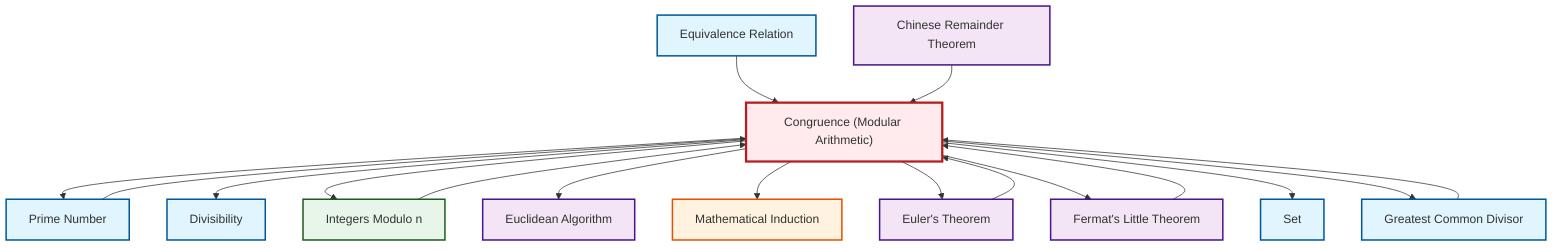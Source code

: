graph TD
    classDef definition fill:#e1f5fe,stroke:#01579b,stroke-width:2px
    classDef theorem fill:#f3e5f5,stroke:#4a148c,stroke-width:2px
    classDef axiom fill:#fff3e0,stroke:#e65100,stroke-width:2px
    classDef example fill:#e8f5e9,stroke:#1b5e20,stroke-width:2px
    classDef current fill:#ffebee,stroke:#b71c1c,stroke-width:3px
    def-equivalence-relation["Equivalence Relation"]:::definition
    def-set["Set"]:::definition
    thm-fermat-little["Fermat's Little Theorem"]:::theorem
    def-gcd["Greatest Common Divisor"]:::definition
    def-divisibility["Divisibility"]:::definition
    thm-euler["Euler's Theorem"]:::theorem
    def-prime["Prime Number"]:::definition
    ax-induction["Mathematical Induction"]:::axiom
    thm-euclidean-algorithm["Euclidean Algorithm"]:::theorem
    def-congruence["Congruence (Modular Arithmetic)"]:::definition
    thm-chinese-remainder["Chinese Remainder Theorem"]:::theorem
    ex-quotient-integers-mod-n["Integers Modulo n"]:::example
    def-gcd --> def-congruence
    def-congruence --> def-prime
    def-congruence --> def-divisibility
    def-congruence --> ex-quotient-integers-mod-n
    def-congruence --> thm-euclidean-algorithm
    def-equivalence-relation --> def-congruence
    thm-chinese-remainder --> def-congruence
    thm-fermat-little --> def-congruence
    def-congruence --> ax-induction
    def-congruence --> thm-euler
    thm-euler --> def-congruence
    def-congruence --> thm-fermat-little
    def-prime --> def-congruence
    ex-quotient-integers-mod-n --> def-congruence
    def-congruence --> def-set
    def-congruence --> def-gcd
    class def-congruence current